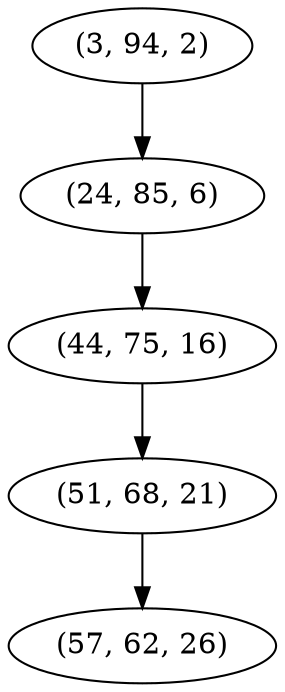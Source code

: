 digraph tree {
    "(3, 94, 2)";
    "(24, 85, 6)";
    "(44, 75, 16)";
    "(51, 68, 21)";
    "(57, 62, 26)";
    "(3, 94, 2)" -> "(24, 85, 6)";
    "(24, 85, 6)" -> "(44, 75, 16)";
    "(44, 75, 16)" -> "(51, 68, 21)";
    "(51, 68, 21)" -> "(57, 62, 26)";
}
